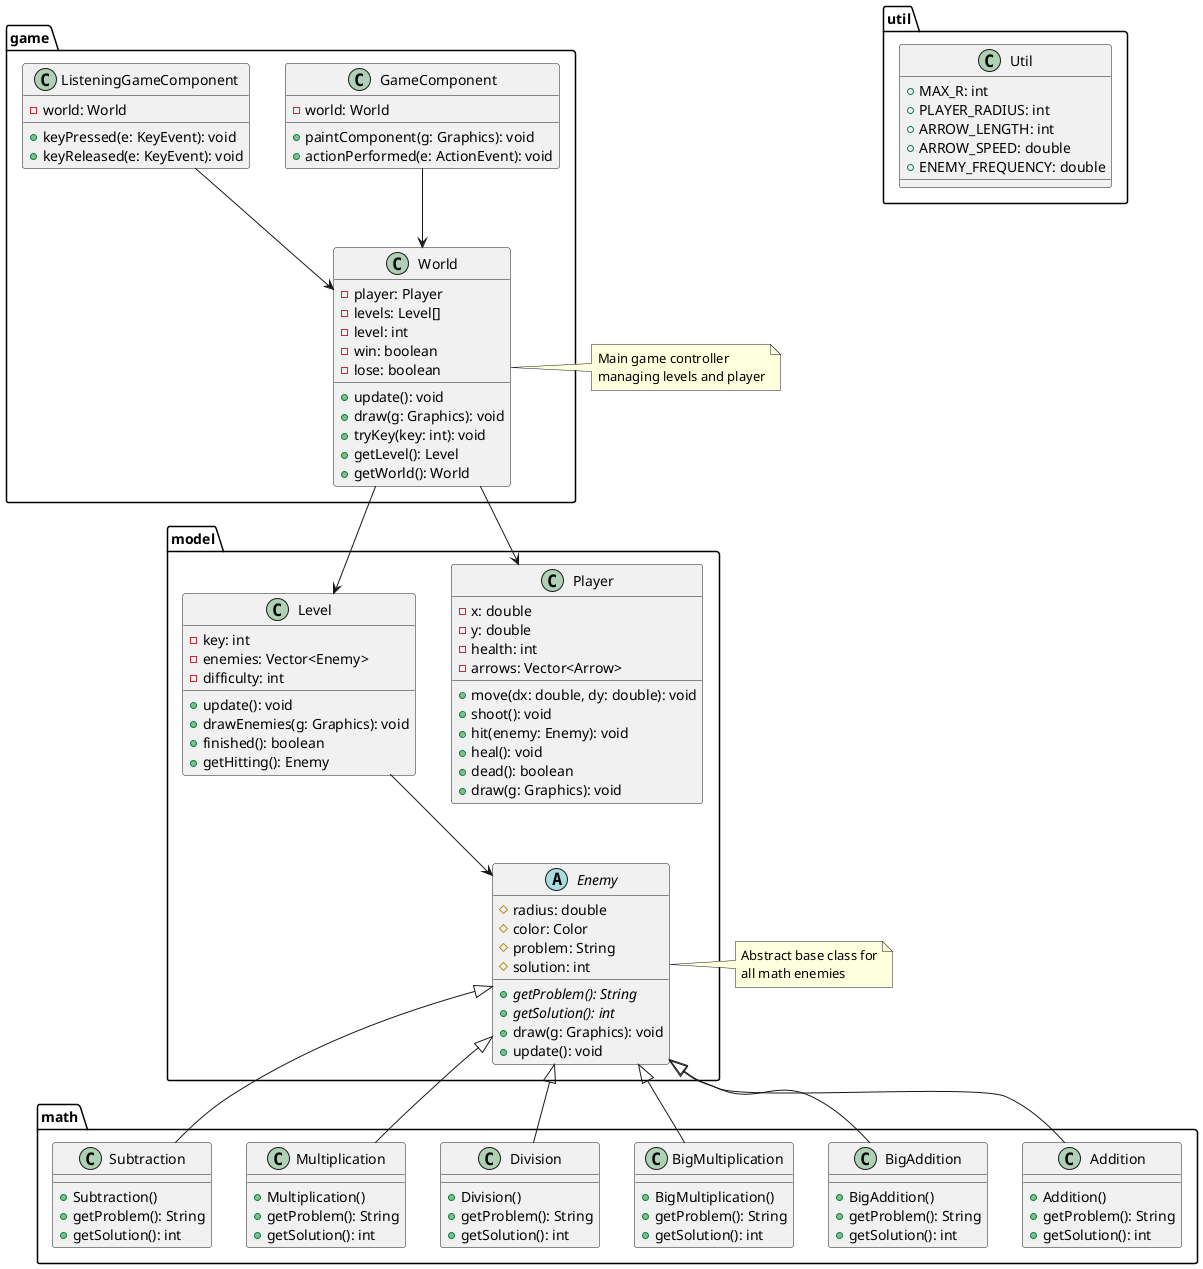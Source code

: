@startuml

' Package declarations
package "model" {
    abstract class "Enemy" {
        #radius: double
        #color: Color
        #problem: String
        #solution: int
        +{abstract} getProblem(): String
        +{abstract} getSolution(): int
        +draw(g: Graphics): void
        +update(): void
    }

    class "Player" {
        -x: double
        -y: double
        -health: int
        -arrows: Vector<Arrow>
        +move(dx: double, dy: double): void
        +shoot(): void
        +hit(enemy: Enemy): void
        +heal(): void
        +dead(): boolean
        +draw(g: Graphics): void
    }

    class "Level" {
        -key: int
        -enemies: Vector<Enemy>
        -difficulty: int
        +update(): void
        +drawEnemies(g: Graphics): void
        +finished(): boolean
        +getHitting(): Enemy
    }
}

package "game" {
    class "GameComponent" {
        -world: World
        +paintComponent(g: Graphics): void
        +actionPerformed(e: ActionEvent): void
    }

    class "ListeningGameComponent" {
        -world: World
        +keyPressed(e: KeyEvent): void
        +keyReleased(e: KeyEvent): void
    }

    class "World" {
        -player: Player
        -levels: Level[]
        -level: int
        -win: boolean
        -lose: boolean
        +update(): void
        +draw(g: Graphics): void
        +tryKey(key: int): void
        +getLevel(): Level
        +getWorld(): World
    }
}

package "math" {
    class "Addition" {
        +Addition()
        +getProblem(): String
        +getSolution(): int
    }

    class "BigAddition" {
        +BigAddition()
        +getProblem(): String
        +getSolution(): int
    }

    class "BigMultiplication" {
        +BigMultiplication()
        +getProblem(): String
        +getSolution(): int
    }

    class "Division" {
        +Division()
        +getProblem(): String
        +getSolution(): int
    }

    class "Multiplication" {
        +Multiplication()
        +getProblem(): String
        +getSolution(): int
    }

    class "Subtraction" {
        +Subtraction()
        +getProblem(): String
        +getSolution(): int
    }
}

package "util" {
    class "Util" {
        +MAX_R: int
        +PLAYER_RADIUS: int
        +ARROW_LENGTH: int
        +ARROW_SPEED: double
        +ENEMY_FREQUENCY: double
    }
}

' Relationships
Enemy <|-- Addition
Enemy <|-- BigAddition
Enemy <|-- BigMultiplication
Enemy <|-- Division
Enemy <|-- Multiplication
Enemy <|-- Subtraction

World --> Player
World --> Level
Level --> Enemy
GameComponent --> World
ListeningGameComponent --> World

' Notes
note right of Enemy
  Abstract base class for
  all math enemies
end note

note right of World
  Main game controller
  managing levels and player
end note

@enduml 